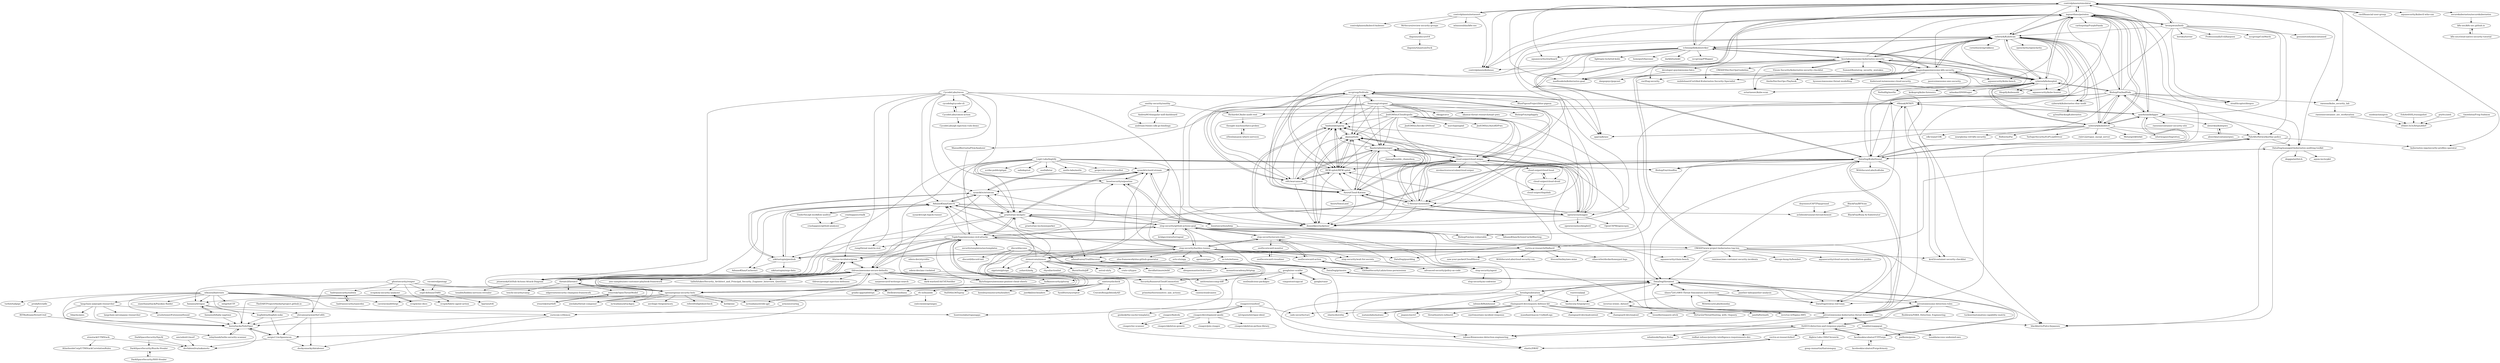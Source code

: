 digraph G {
"controlplaneio/simulator" -> "controlplaneio/kubesec" ["e"=1]
"controlplaneio/simulator" -> "controlplaneio/netassert"
"controlplaneio/simulator" -> "cncf/financial-user-group"
"controlplaneio/simulator" -> "inguardians/peirates"
"controlplaneio/simulator" -> "kubernetes-sigs/security-profiles-operator" ["e"=1]
"controlplaneio/simulator" -> "raesene/kube_security_lab"
"controlplaneio/simulator" -> "madhuakula/kubernetes-goat" ["e"=1]
"controlplaneio/simulator" -> "cncf/tag-security" ["e"=1]
"controlplaneio/simulator" -> "aquasecurity/kubectl-who-can" ["e"=1]
"controlplaneio/simulator" -> "aquasecurity/starboard" ["e"=1]
"controlplaneio/simulator" -> "cyberark/KubiScan"
"controlplaneio/simulator" -> "brompwnie/botb"
"controlplaneio/simulator" -> "securekubernetes/securekubernetes"
"controlplaneio/simulator" -> "vchinnipilli/kubestriker"
"controlplaneio/simulator" -> "DataDog/managed-kubernetes-auditing-toolkit"
"ksoclabs/awesome-kubernetes-security" -> "magnologan/awesome-k8s-security"
"ksoclabs/awesome-kubernetes-security" -> "krol3/container-security-checklist" ["e"=1]
"ksoclabs/awesome-kubernetes-security" -> "OWASP/www-project-kubernetes-top-ten"
"ksoclabs/awesome-kubernetes-security" -> "cyberark/KubiScan"
"ksoclabs/awesome-kubernetes-security" -> "Vinum-Security/kubernetes-security-checklist"
"ksoclabs/awesome-kubernetes-security" -> "cyberark/kubesploit"
"ksoclabs/awesome-kubernetes-security" -> "developer-guy/awesome-falco"
"ksoclabs/awesome-kubernetes-security" -> "vchinnipilli/kubestriker"
"ksoclabs/awesome-kubernetes-security" -> "SummitRoute/csp_security_mistakes" ["e"=1]
"ksoclabs/awesome-kubernetes-security" -> "walidshaari/Certified-Kubernetes-Security-Specialist" ["e"=1]
"ksoclabs/awesome-kubernetes-security" -> "madhuakula/kubernetes-goat" ["e"=1]
"ksoclabs/awesome-kubernetes-security" -> "controlplaneio/kubesec" ["e"=1]
"ksoclabs/awesome-kubernetes-security" -> "inguardians/peirates"
"ksoclabs/awesome-kubernetes-security" -> "octarinesec/kube-scan" ["e"=1]
"ksoclabs/awesome-kubernetes-security" -> "OWASP/DevSecOpsGuideline" ["e"=1]
"cyberark/KubiScan" -> "cyberark/kubesploit"
"cyberark/KubiScan" -> "inguardians/peirates"
"cyberark/KubiScan" -> "appvia/krane" ["e"=1]
"cyberark/KubiScan" -> "Shopify/kubeaudit" ["e"=1]
"cyberark/KubiScan" -> "cyberark/kubernetes-rbac-audit"
"cyberark/KubiScan" -> "cyberark/kubeletctl"
"cyberark/KubiScan" -> "controlplaneio/kubesec" ["e"=1]
"cyberark/KubiScan" -> "aquasecurity/kube-hunter" ["e"=1]
"cyberark/KubiScan" -> "octarinesec/kube-scan" ["e"=1]
"cyberark/KubiScan" -> "openclarity/openclarity" ["e"=1]
"cyberark/KubiScan" -> "vchinnipilli/kubestriker"
"cyberark/KubiScan" -> "magnologan/awesome-k8s-security"
"cyberark/KubiScan" -> "ksoclabs/awesome-kubernetes-security"
"cyberark/KubiScan" -> "aquasecurity/kube-bench" ["e"=1]
"cyberark/KubiScan" -> "corneliusweig/rakkess" ["e"=1]
"inguardians/peirates" -> "quarkslab/kdigger"
"inguardians/peirates" -> "cyberark/KubiScan"
"inguardians/peirates" -> "cyberark/kubesploit"
"inguardians/peirates" -> "brompwnie/botb"
"inguardians/peirates" -> "DataDog/KubeHound"
"inguardians/peirates" -> "DataDog/stratus-red-team" ["e"=1]
"inguardians/peirates" -> "BishopFox/badPods"
"inguardians/peirates" -> "aquasecurity/kube-hunter" ["e"=1]
"inguardians/peirates" -> "stealthcopter/deepce" ["e"=1]
"inguardians/peirates" -> "cyberark/kubeletctl"
"inguardians/peirates" -> "controlplaneio/simulator"
"inguardians/peirates" -> "madhuakula/kubernetes-goat" ["e"=1]
"inguardians/peirates" -> "controlplaneio/kubesec" ["e"=1]
"inguardians/peirates" -> "appvia/krane" ["e"=1]
"inguardians/peirates" -> "carlospolop/PurplePanda" ["e"=1]
"brompwnie/botb" -> "inguardians/peirates"
"brompwnie/botb" -> "genuinetools/amicontained" ["e"=1]
"brompwnie/botb" -> "heroku/terrier"
"brompwnie/botb" -> "ProfessionallyEvil/harpoon"
"brompwnie/botb" -> "nccgroup/ConMachi"
"brompwnie/botb" -> "stealthcopter/deepce" ["e"=1]
"brompwnie/botb" -> "PaloAltoNetworks/rbac-police"
"brompwnie/botb" -> "quarkslab/kdigger"
"brompwnie/botb" -> "cyberark/KubiScan"
"brompwnie/botb" -> "DataDog/KubeHound"
"brompwnie/botb" -> "controlplaneio/simulator"
"cisagov/development-guide" -> "cisagov/skeleton-python-library"
"cisagov/development-guide" -> "cisagov/skeleton-generic"
"cisagov/development-guide" -> "cisagov/join-cisagov"
"cisagov/development-guide" -> "cisagov/crossfeed"
"cisagov/development-guide" -> "cisagov/ioc-scanner"
"controlplaneio/netassert" -> "controlplaneio/kubesec" ["e"=1]
"controlplaneio/netassert" -> "controlplaneio/simulator"
"controlplaneio/netassert" -> "controlplaneio/kubectl-kubesec" ["e"=1]
"controlplaneio/netassert" -> "MrSecure/review-security-groups"
"controlplaneio/netassert" -> "mhausenblas/k8s-sec"
"dagonis/obscureV4" -> "dagonis/QuantumDuck"
"cncf/financial-user-group" -> "controlplaneio/simulator"
"k8s-sec/k8s-sec.github.io" -> "k8s-sec/cloud-native-security-tutorial"
"Samsung/cotopaxi" -> "baiduxlab/sgxray"
"Samsung/cotopaxi" -> "akamai/luda"
"Samsung/cotopaxi" -> "REW-sploit/REW-sploit"
"Samsung/cotopaxi" -> "dsnezhkov/racketeer"
"Samsung/cotopaxi" -> "fkasler/phishmonger"
"Samsung/cotopaxi" -> "openraven/magpie"
"Samsung/cotopaxi" -> "nccgroup/Solitude"
"Samsung/cotopaxi" -> "c6fc/warcannon"
"Samsung/cotopaxi" -> "Azure/Cloud-Katana"
"Samsung/cotopaxi" -> "G-Research/siembol"
"Samsung/cotopaxi" -> "cloud-sniper/cloud-sniper"
"Samsung/cotopaxi" -> "ekiojp/circo"
"Samsung/cotopaxi" -> "akamai-threat-research/mqtt-pwn" ["e"=1]
"Samsung/cotopaxi" -> "JoelGMSec/Cloudtopolis"
"Samsung/cotopaxi" -> "BishopFox/zigdiggity" ["e"=1]
"AndreaM16/angular-mdl-dashboard" -> "andream16/aws-sdk-go-bindings"
"raesene/kube_security_lab" -> "raesene/container_sec_workstation"
"magnologan/awesome-k8s-security" -> "ksoclabs/awesome-kubernetes-security"
"magnologan/awesome-k8s-security" -> "madhuakula/kubernetes-goat" ["e"=1]
"magnologan/awesome-k8s-security" -> "walidshaari/Certified-Kubernetes-Security-Specialist" ["e"=1]
"magnologan/awesome-k8s-security" -> "cyberark/KubiScan"
"magnologan/awesome-k8s-security" -> "inguardians/peirates"
"magnologan/awesome-k8s-security" -> "krol3/container-security-checklist" ["e"=1]
"magnologan/awesome-k8s-security" -> "aquasecurity/kube-hunter" ["e"=1]
"magnologan/awesome-k8s-security" -> "hysnsec/awesome-threat-modelling" ["e"=1]
"magnologan/awesome-k8s-security" -> "vchinnipilli/kubestriker"
"magnologan/awesome-k8s-security" -> "cyberark/kubesploit"
"magnologan/awesome-k8s-security" -> "cncf/tag-security" ["e"=1]
"magnologan/awesome-k8s-security" -> "4ndersonLin/awesome-cloud-security" ["e"=1]
"magnologan/awesome-k8s-security" -> "jassics/awesome-aws-security" ["e"=1]
"magnologan/awesome-k8s-security" -> "aquasecurity/kube-bench" ["e"=1]
"magnologan/awesome-k8s-security" -> "6mile/DevSecOps-Playbook" ["e"=1]
"rfc-st/humble" -> "caverav/auditforge"
"rfc-st/humble" -> "cmlccie/awsipranges"
"rfc-st/humble" -> "koreyhacks/VulnViper"
"cloud-sniper/cloud-sniper" -> "REW-sploit/REW-sploit"
"cloud-sniper/cloud-sniper" -> "baiduxlab/sgxray"
"cloud-sniper/cloud-sniper" -> "dsnezhkov/racketeer"
"cloud-sniper/cloud-sniper" -> "akamai/luda"
"cloud-sniper/cloud-sniper" -> "openraven/magpie"
"cloud-sniper/cloud-sniper" -> "fkasler/phishmonger"
"cloud-sniper/cloud-sniper" -> "G-Research/siembol"
"cloud-sniper/cloud-sniper" -> "Azure/Cloud-Katana"
"cloud-sniper/cloud-sniper" -> "cloud-sniper/cloud-droid"
"cloud-sniper/cloud-sniper" -> "nicolasriverocorvalan/cloud-sniper"
"cloud-sniper/cloud-sniper" -> "cloud-sniper/dagobah"
"cloud-sniper/cloud-sniper" -> "cloud-sniper/cloud-lusat"
"cloud-sniper/cloud-sniper" -> "nccgroup/Solitude"
"G-Research/siembol" -> "baiduxlab/sgxray"
"G-Research/siembol" -> "dsnezhkov/racketeer"
"G-Research/siembol" -> "fkasler/phishmonger"
"G-Research/siembol" -> "akamai/luda"
"G-Research/siembol" -> "cloud-sniper/cloud-sniper"
"G-Research/siembol" -> "openraven/magpie"
"G-Research/siembol" -> "REW-sploit/REW-sploit"
"G-Research/siembol" -> "Azure/Cloud-Katana"
"cyberark/kubeletctl" -> "cyberark/KubiScan"
"cyberark/kubeletctl" -> "cyberark/kubesploit"
"cyberark/kubeletctl" -> "BishopFox/badPods"
"cyberark/kubeletctl" -> "quarkslab/kdigger"
"cyberark/kubeletctl" -> "inguardians/peirates"
"cyberark/kubeletctl" -> "Metarget/k0otkit" ["e"=1]
"cyberark/kubeletctl" -> "whotwagner/logrotten" ["e"=1]
"cyberark/kubeletctl" -> "cdk-team/CDK" ["e"=1]
"cyberark/kubeletctl" -> "appvia/krane" ["e"=1]
"cyberark/kubeletctl" -> "neargle/my-re0-k8s-security" ["e"=1]
"cyberark/kubeletctl" -> "Ridter/noPac" ["e"=1]
"cyberark/kubeletctl" -> "TarlogicSecurity/EoPLoadDriver" ["e"=1]
"cyberark/kubeletctl" -> "PaloAltoNetworks/rbac-police"
"cyberark/kubeletctl" -> "rmb122/rogue_mysql_server" ["e"=1]
"cisagov/crossfeed" -> "cisagov/development-guide"
"cisagov/crossfeed" -> "intrigueio/intrigue-ident"
"cisagov/crossfeed" -> "geeknik/the-nuclei-templates" ["e"=1]
"cisagov/crossfeed" -> "cado-security/varc"
"cisagov/findcdn" -> "cisagov/ioc-scanner"
"c6fc/warcannon" -> "REW-sploit/REW-sploit"
"c6fc/warcannon" -> "akamai/luda"
"c6fc/warcannon" -> "baiduxlab/sgxray"
"c6fc/warcannon" -> "dsnezhkov/racketeer"
"c6fc/warcannon" -> "fkasler/phishmonger"
"c6fc/warcannon" -> "nccgroup/Solitude"
"c6fc/warcannon" -> "Azure/Cloud-Katana"
"cloud-sniper/cloud-droid" -> "cloud-sniper/cloud-lusat"
"cloud-sniper/cloud-droid" -> "cloud-sniper/dagobah"
"JoelGMSec/Cloudtopolis" -> "baiduxlab/sgxray"
"JoelGMSec/Cloudtopolis" -> "REW-sploit/REW-sploit"
"JoelGMSec/Cloudtopolis" -> "akamai/luda"
"JoelGMSec/Cloudtopolis" -> "fkasler/phishmonger"
"JoelGMSec/Cloudtopolis" -> "dsnezhkov/racketeer"
"JoelGMSec/Cloudtopolis" -> "Azure/Cloud-Katana"
"JoelGMSec/Cloudtopolis" -> "JoelGMSec/Invoke-DNSteal"
"JoelGMSec/Cloudtopolis" -> "mxrch/penglab" ["e"=1]
"JoelGMSec/Cloudtopolis" -> "JoelGMSec/AutoRDPwn" ["e"=1]
"JoelGMSec/Cloudtopolis" -> "G-Research/siembol"
"JoelGMSec/Cloudtopolis" -> "c6fc/warcannon"
"JoelGMSec/Cloudtopolis" -> "cloud-sniper/cloud-sniper"
"cyberark/kubernetes-rbac-audit" -> "cyberark/KubiScan"
"cyberark/kubernetes-rbac-audit" -> "g3rzi/HackingKubernetes"
"securekubernetes/securekubernetes" -> "k8s-sec/k8s-sec.github.io"
"k8s-sec/cloud-native-security-tutorial" -> "k8s-sec/k8s-sec.github.io"
"alexivkin/kubepwn" -> "alexivkin/containerpwn"
"raesene/container_sec_workstation" -> "z0mb13s3c/httpx2bbrf"
"cloud-sniper/cloud-lusat" -> "cloud-sniper/cloud-droid"
"cloud-sniper/cloud-lusat" -> "cloud-sniper/dagobah"
"timwhitez/Frog-Submon" -> "z0mb13s3c/httpx2bbrf"
"alexivkin/containerpwn" -> "alexivkin/kubepwn"
"snobear/nmapvis" -> "z0mb13s3c/httpx2bbrf"
"nccgroup/Solitude" -> "baiduxlab/sgxray"
"nccgroup/Solitude" -> "dsnezhkov/racketeer"
"nccgroup/Solitude" -> "Azure/Cloud-Katana"
"nccgroup/Solitude" -> "akamai/luda"
"nccgroup/Solitude" -> "REW-sploit/REW-sploit"
"nccgroup/Solitude" -> "cloud-sniper/cloud-sniper"
"nccgroup/Solitude" -> "fkasler/phishmonger"
"nccgroup/Solitude" -> "G-Research/siembol"
"nccgroup/Solitude" -> "c6fc/warcannon"
"nccgroup/Solitude" -> "openraven/magpie"
"nccgroup/Solitude" -> "BluePigeonProject/blue-pigeon"
"nccgroup/Solitude" -> "Samsung/cotopaxi"
"fkasler/phishmonger" -> "baiduxlab/sgxray"
"fkasler/phishmonger" -> "akamai/luda"
"fkasler/phishmonger" -> "dsnezhkov/racketeer"
"fkasler/phishmonger" -> "G-Research/siembol"
"fkasler/phishmonger" -> "cloud-sniper/cloud-sniper"
"fkasler/phishmonger" -> "openraven/magpie"
"fkasler/phishmonger" -> "REW-sploit/REW-sploit"
"fkasler/phishmonger" -> "claissg/humble_chameleon"
"fkasler/phishmonger" -> "Azure/Cloud-Katana"
"fkasler/phishmonger" -> "c6fc/warcannon"
"cyberark/kubesploit" -> "cyberark/KubiScan"
"cyberark/kubesploit" -> "inguardians/peirates"
"cyberark/kubesploit" -> "vchinnipilli/kubestriker"
"cyberark/kubesploit" -> "cyberark/kubeletctl"
"cyberark/kubesploit" -> "aquasecurity/kube-hunter" ["e"=1]
"cyberark/kubesploit" -> "quarkslab/kdigger"
"cyberark/kubesploit" -> "ksoclabs/awesome-kubernetes-security"
"cyberark/kubesploit" -> "BishopFox/badPods"
"cyberark/kubesploit" -> "magnologan/awesome-k8s-security"
"cyberark/kubesploit" -> "Ne0nd0g/merlin" ["e"=1]
"cyberark/kubesploit" -> "Shopify/kubeaudit" ["e"=1]
"cyberark/kubesploit" -> "nccgroup/Solitude"
"cyberark/kubesploit" -> "keikoproj/kube-forensics" ["e"=1]
"cyberark/kubesploit" -> "mhaskar/DNSStager" ["e"=1]
"cyberark/kubesploit" -> "octarinesec/kube-scan" ["e"=1]
"BishopFox/badPods" -> "cyberark/kubeletctl"
"BishopFox/badPods" -> "inguardians/peirates"
"BishopFox/badPods" -> "quarkslab/kdigger"
"BishopFox/badPods" -> "BishopFox/iam-vulnerable" ["e"=1]
"BishopFox/badPods" -> "stealthcopter/deepce" ["e"=1]
"BishopFox/badPods" -> "BishopFox/cloudfox" ["e"=1]
"BishopFox/badPods" -> "cyberark/kubesploit"
"BishopFox/badPods" -> "cyberark/kubernetes-rbac-audit"
"BishopFox/badPods" -> "DataDog/KubeHound"
"BishopFox/badPods" -> "raesene/kube_security_lab"
"BishopFox/badPods" -> "cyberark/KubiScan"
"BishopFox/badPods" -> "PaloAltoNetworks/rbac-police"
"BishopFox/badPods" -> "controlplaneio/simulator"
"BishopFox/badPods" -> "r0binak/MTKPI"
"BishopFox/badPods" -> "DataDog/managed-kubernetes-auditing-toolkit"
"vchinnipilli/kubestriker" -> "cyberark/kubesploit"
"vchinnipilli/kubestriker" -> "appvia/krane" ["e"=1]
"vchinnipilli/kubestriker" -> "cyberark/KubiScan"
"vchinnipilli/kubestriker" -> "homeport/havener" ["e"=1]
"vchinnipilli/kubestriker" -> "inguardians/peirates"
"vchinnipilli/kubestriker" -> "darkbitio/mkit" ["e"=1]
"vchinnipilli/kubestriker" -> "aquasecurity/starboard" ["e"=1]
"vchinnipilli/kubestriker" -> "ksoclabs/awesome-kubernetes-security"
"vchinnipilli/kubestriker" -> "nccgroup/PMapper" ["e"=1]
"vchinnipilli/kubestriker" -> "magnologan/awesome-k8s-security"
"vchinnipilli/kubestriker" -> "lightspin-tech/red-kube" ["e"=1]
"vchinnipilli/kubestriker" -> "REW-sploit/REW-sploit"
"vchinnipilli/kubestriker" -> "cloud-sniper/cloud-sniper"
"vchinnipilli/kubestriker" -> "controlplaneio/simulator"
"vchinnipilli/kubestriker" -> "Azure/Cloud-Katana"
"iriusrisk/startleft" -> "iriusrisk/OpenThreatModel"
"developer-guy/awesome-falco" -> "danpopnyc/popcast"
"dsnezhkov/racketeer" -> "baiduxlab/sgxray"
"dsnezhkov/racketeer" -> "akamai/luda"
"openraven/magpie" -> "akamai/luda"
"openraven/magpie" -> "OpenCSPM/opencspm" ["e"=1]
"openraven/magpie" -> "baiduxlab/sgxray"
"openraven/magpie" -> "dsnezhkov/racketeer"
"openraven/magpie" -> "cloud-sniper/cloud-sniper"
"openraven/magpie" -> "openraven/mockingbird"
"openraven/magpie" -> "fkasler/phishmonger"
"openraven/magpie" -> "G-Research/siembol"
"openraven/magpie" -> "REW-sploit/REW-sploit"
"openraven/magpie" -> "Azure/Cloud-Katana"
"Azure/Cloud-Katana" -> "dsnezhkov/racketeer"
"Azure/Cloud-Katana" -> "baiduxlab/sgxray"
"Azure/Cloud-Katana" -> "akamai/luda"
"Azure/Cloud-Katana" -> "REW-sploit/REW-sploit"
"Azure/Cloud-Katana" -> "cloud-sniper/cloud-sniper"
"Azure/Cloud-Katana" -> "nccgroup/Solitude"
"Azure/Cloud-Katana" -> "fkasler/phishmonger"
"Azure/Cloud-Katana" -> "openraven/magpie"
"Azure/Cloud-Katana" -> "G-Research/siembol"
"Azure/Cloud-Katana" -> "Azure/SimuLand" ["e"=1]
"Edu4rdSHL/rusnapshot" -> "z0mb13s3c/httpx2bbrf"
"akamai/luda" -> "baiduxlab/sgxray"
"akamai/luda" -> "dsnezhkov/racketeer"
"akamai/luda" -> "REW-sploit/REW-sploit"
"akamai/luda" -> "fkasler/phishmonger"
"REW-sploit/REW-sploit" -> "baiduxlab/sgxray"
"REW-sploit/REW-sploit" -> "akamai/luda"
"REW-sploit/REW-sploit" -> "dsnezhkov/racketeer"
"REW-sploit/REW-sploit" -> "cloud-sniper/cloud-sniper"
"REW-sploit/REW-sploit" -> "c6fc/warcannon"
"baiduxlab/sgxray" -> "akamai/luda"
"baiduxlab/sgxray" -> "dsnezhkov/racketeer"
"baiduxlab/sgxray" -> "REW-sploit/REW-sploit"
"thought-machine/falco-probes" -> "sHesl/amazon-where-services"
"pry0cc/awh" -> "z0mb13s3c/httpx2bbrf"
"ossf/scorecard-action" -> "step-security/secure-repo"
"ossf/scorecard-action" -> "GitHubSecurityLab/actions-permissions"
"ossf/scorecard-action" -> "advanced-security/policy-as-code" ["e"=1]
"step-security/secure-repo" -> "step-security/harden-runner"
"step-security/secure-repo" -> "step-security/agent"
"step-security/secure-repo" -> "step-security/github-actions-goat"
"step-security/secure-repo" -> "ossf/scorecard-action"
"step-security/secure-repo" -> "ossf/scorecard-monitor"
"step-security/secure-repo" -> "step-security/wait-for-secrets"
"step-security/harden-runner" -> "step-security/secure-repo"
"step-security/harden-runner" -> "step-security/github-actions-goat"
"step-security/harden-runner" -> "step-security/agent"
"step-security/harden-runner" -> "sigstore/gitsign" ["e"=1]
"step-security/harden-runner" -> "slsa-framework/slsa-github-generator" ["e"=1]
"step-security/harden-runner" -> "ossf/scorecard-action"
"step-security/harden-runner" -> "octo-sts/app" ["e"=1]
"step-security/harden-runner" -> "AdnaneKhan/Gato-X"
"step-security/harden-runner" -> "openvex/spec" ["e"=1]
"step-security/harden-runner" -> "boostsecurityio/poutine"
"step-security/harden-runner" -> "zizmorcore/zizmor"
"step-security/harden-runner" -> "step-security/wait-for-secrets"
"step-security/harden-runner" -> "DataDog/guarddog" ["e"=1]
"step-security/harden-runner" -> "nikitastupin/pwnhub"
"step-security/harden-runner" -> "in-toto/witness" ["e"=1]
"OWASP/www-project-kubernetes-top-ten" -> "ksoclabs/awesome-kubernetes-security"
"OWASP/www-project-kubernetes-top-ten" -> "TupleType/awesome-cicd-attacks"
"OWASP/www-project-kubernetes-top-ten" -> "aquasecurity/chain-bench" ["e"=1]
"OWASP/www-project-kubernetes-top-ten" -> "krol3/container-security-checklist" ["e"=1]
"OWASP/www-project-kubernetes-top-ten" -> "ramimac/aws-customer-security-incidents" ["e"=1]
"OWASP/www-project-kubernetes-top-ten" -> "jatrost/awesome-kubernetes-threat-detection"
"OWASP/www-project-kubernetes-top-ten" -> "devops-kung-fu/bomber" ["e"=1]
"OWASP/www-project-kubernetes-top-ten" -> "inguardians/peirates"
"OWASP/www-project-kubernetes-top-ten" -> "DataDog/stratus-red-team" ["e"=1]
"OWASP/www-project-kubernetes-top-ten" -> "DataDog/threatest"
"OWASP/www-project-kubernetes-top-ten" -> "tldrsec/awesome-secure-defaults"
"OWASP/www-project-kubernetes-top-ten" -> "klarna-incubator/gram"
"OWASP/www-project-kubernetes-top-ten" -> "aquasecurity/cloud-security-remediation-guides" ["e"=1]
"OWASP/www-project-kubernetes-top-ten" -> "PaloAltoNetworks/rbac-police"
"step-security/github-actions-goat" -> "step-security/harden-runner"
"step-security/github-actions-goat" -> "step-security/secure-repo"
"step-security/github-actions-goat" -> "TupleType/awesome-cicd-attacks"
"step-security/github-actions-goat" -> "step-security/agent"
"step-security/github-actions-goat" -> "DataDog/threatest"
"step-security/github-actions-goat" -> "praetorian-inc/gato"
"step-security/github-actions-goat" -> "blackberry/Falco-bypasses"
"step-security/github-actions-goat" -> "GitHubSecurityLab/actions-permissions"
"step-security/github-actions-goat" -> "BishopFox/iam-vulnerable" ["e"=1]
"step-security/github-actions-goat" -> "nikitastupin/pwnhub"
"step-security/github-actions-goat" -> "bridgecrewio/terragoat" ["e"=1]
"step-security/github-actions-goat" -> "jatrost/awesome-kubernetes-threat-detection"
"step-security/github-actions-goat" -> "0x4D31/detection-and-response-pipeline"
"step-security/github-actions-goat" -> "synacktiv/octoscan"
"sbasu7241/AWS-Threat-Simulation-and-Detection" -> "invictus-ir/aws_dataset"
"sbasu7241/AWS-Threat-Simulation-and-Detection" -> "DataDog/stratus-red-team" ["e"=1]
"sbasu7241/AWS-Threat-Simulation-and-Detection" -> "DataDog/threatest"
"sbasu7241/AWS-Threat-Simulation-and-Detection" -> "WithSecureLabs/leonidas" ["e"=1]
"sbasu7241/AWS-Threat-Simulation-and-Detection" -> "jatrost/awesome-detection-rules"
"step-security/agent" -> "step-security/ai-codewise"
"step-security/wait-for-secrets" -> "step-security/agent"
"brexhq/substation" -> "DataDog/threatest"
"brexhq/substation" -> "hashicorp-forge/grove"
"brexhq/substation" -> "0x4D31/detection-and-response-pipeline"
"brexhq/substation" -> "chainguard-dev/osquery-defense-kit"
"brexhq/substation" -> "infosecB/Rulehound"
"brexhq/substation" -> "matanolabs/matano" ["e"=1]
"quarkslab/kdigger" -> "inguardians/peirates"
"quarkslab/kdigger" -> "DataDog/KubeHound"
"quarkslab/kdigger" -> "r0binak/MTKPI"
"quarkslab/kdigger" -> "cyberark/kubeletctl"
"quarkslab/kdigger" -> "BishopFox/badPods"
"quarkslab/kdigger" -> "blackberry/Falco-bypasses"
"quarkslab/kdigger" -> "raesene/container-security-site"
"quarkslab/kdigger" -> "alexivkin/kubepwn"
"PaloAltoNetworks/rbac-police" -> "DataDog/KubeHound"
"PaloAltoNetworks/rbac-police" -> "DataDog/managed-kubernetes-auditing-toolkit"
"PaloAltoNetworks/rbac-police" -> "kubernetes-sigs/security-profiles-operator" ["e"=1]
"threatcl/threatcl" -> "klarna-incubator/gram"
"threatcl/threatcl" -> "openai/openai-security-bots"
"threatcl/threatcl" -> "edgeroute/security-champion-framework" ["e"=1]
"threatcl/threatcl" -> "tenchi-security/camp"
"threatcl/threatcl" -> "tldrsec/awesome-secure-defaults"
"threatcl/threatcl" -> "iriusrisk/OpenThreatModel"
"iriusrisk/OpenThreatModel" -> "iriusrisk/startleft"
"nikitastupin/pwnhub" -> "nikitastupin/orgs-data"
"nikitastupin/pwnhub" -> "AdnaneKhan/Cacheract"
"nikitastupin/pwnhub" -> "AdnaneKhan/Gato-X"
"nikitastupin/pwnhub" -> "synacktiv/octoscan"
"Vinum-Security/kubernetes-security-checklist" -> "ksoclabs/awesome-kubernetes-security"
"RITRedteam/StreetCred" -> "koreyhacks/VulnViper"
"sHesl/amazon-where-services" -> "thought-machine/falco-probes"
"klarna-incubator/gram" -> "threatcl/threatcl"
"klarna-incubator/gram" -> "tldrsec/awesome-secure-defaults"
"klarna-incubator/gram" -> "openai/openai-security-bots"
"Legit-Labs/legitify" -> "aquasecurity/chain-bench" ["e"=1]
"Legit-Labs/legitify" -> "scribe-public/gitgat" ["e"=1]
"Legit-Labs/legitify" -> "tldrsec/awesome-secure-defaults"
"Legit-Labs/legitify" -> "safedep/vet" ["e"=1]
"Legit-Labs/legitify" -> "boostsecurityio/poutine"
"Legit-Labs/legitify" -> "praetorian-inc/gato"
"Legit-Labs/legitify" -> "ossf/allstar" ["e"=1]
"Legit-Labs/legitify" -> "metlo-labs/metlo" ["e"=1]
"Legit-Labs/legitify" -> "synacktiv/nord-stream"
"Legit-Labs/legitify" -> "TupleType/awesome-cicd-attacks"
"Legit-Labs/legitify" -> "step-security/harden-runner"
"Legit-Labs/legitify" -> "BishopFox/cloudfox" ["e"=1]
"Legit-Labs/legitify" -> "jatrost/awesome-kubernetes-threat-detection"
"Legit-Labs/legitify" -> "awslabs/threat-composer" ["e"=1]
"Legit-Labs/legitify" -> "projectdiscovery/cloudlist" ["e"=1]
"ghostsecurity/reaper" -> "hadriansecurity/subwiz"
"ghostsecurity/reaper" -> "xvnpw/fabric-agent-action"
"ghostsecurity/reaper" -> "faizann24/rogue"
"ghostsecurity/reaper" -> "openai/openai-security-bots"
"ghostsecurity/reaper" -> "osgil-defense/TARS"
"ghostsecurity/reaper" -> "xvnpw/ai-security-analyzer"
"ghostsecurity/reaper" -> "dwillowtree/diana"
"chainguard-dev/osquery-defense-kit" -> "chainguard-dev/osqtool"
"chainguard-dev/osquery-defense-kit" -> "teoseller/osquery-attck" ["e"=1]
"chainguard-dev/osquery-defense-kit" -> "Kirtar22/ThreatHunting_with_Osquery" ["e"=1]
"chainguard-dev/osquery-defense-kit" -> "jamf/aftermath" ["e"=1]
"chainguard-dev/osquery-defense-kit" -> "jmpsec/osctrl" ["e"=1]
"chainguard-dev/osquery-defense-kit" -> "brexhq/substation"
"chainguard-dev/osquery-defense-kit" -> "DataDog/threatest"
"chainguard-dev/osquery-defense-kit" -> "threathunters-io/laurel" ["e"=1]
"chainguard-dev/osquery-defense-kit" -> "infosecB/awesome-detection-engineering" ["e"=1]
"chainguard-dev/osquery-defense-kit" -> "elastic/dorothy"
"chainguard-dev/osquery-defense-kit" -> "matanolabs/matano" ["e"=1]
"chainguard-dev/osquery-defense-kit" -> "easttimor/aws-incident-response" ["e"=1]
"chainguard-dev/osquery-defense-kit" -> "mandiant/macos-UnifiedLogs" ["e"=1]
"chainguard-dev/osquery-defense-kit" -> "cado-security/varc"
"chainguard-dev/osquery-defense-kit" -> "chainguard-dev/malcontent" ["e"=1]
"DataDog/threatest" -> "DataDog/grimoire"
"DataDog/threatest" -> "DataDog/stratus-red-team" ["e"=1]
"DataDog/threatest" -> "brexhq/substation"
"DataDog/threatest" -> "hashicorp-forge/grove"
"DataDog/threatest" -> "elastic/SWAT"
"DataDog/threatest" -> "jatrost/awesome-detection-rules"
"DataDog/threatest" -> "sbasu7241/AWS-Threat-Simulation-and-Detection"
"DataDog/threatest" -> "facebookincubator/TTPForge"
"DataDog/threatest" -> "panther-labs/panther-analysis" ["e"=1]
"DataDog/grimoire" -> "adanalvarez/TrailDiscover"
"DataDog/grimoire" -> "DataDog/threatest"
"cycodehq/cycode-cli" -> "CycodeLabs/cimon-action"
"TinderSec/gh-workflow-auditor" -> "AdnaneKhan/Gato-X"
"TinderSec/gh-workflow-auditor" -> "crashappsec/github-analyzer"
"Algbra-Labs-OSS/Chronicle" -> "goog-cmmartin/thatsiemguy"
"facebookincubator/TTPForge" -> "facebookincubator/ForgeArmory"
"facebookincubator/TTPForge" -> "0x4D31/detection-and-response-pipeline"
"facebookincubator/TTPForge" -> "DataDog/threatest"
"facebookincubator/ForgeArmory" -> "facebookincubator/TTPForge"
"praetorian-inc/gato" -> "AdnaneKhan/Gato-X"
"praetorian-inc/gato" -> "synacktiv/octoscan"
"praetorian-inc/gato" -> "synacktiv/nord-stream"
"praetorian-inc/gato" -> "jstawinski/GitHub-Actions-Attack-Diagram"
"praetorian-inc/gato" -> "TupleType/awesome-cicd-attacks"
"praetorian-inc/gato" -> "DataDog/KubeHound"
"praetorian-inc/gato" -> "praetorian-inc/noseyparker" ["e"=1]
"praetorian-inc/gato" -> "nikitastupin/pwnhub"
"praetorian-inc/gato" -> "boostsecurityio/lotp"
"praetorian-inc/gato" -> "step-security/github-actions-goat"
"praetorian-inc/gato" -> "adanalvarez/TrailDiscover"
"vectra-ai-research/derf" -> "elastic/SWAT"
"RichardoC/kube-audit-rest" -> "thought-machine/falco-probes"
"sergio11/eclipserecon" -> "koreyhacks/VulnViper"
"sergio11/eclipserecon" -> "devfabiosilva/nakamoto"
"sergio11/eclipserecon" -> "duckysmacky/databoxer"
"SecurityRunners/CloudCommotion" -> "adanalvarez/TrailDiscover"
"SecurityRunners/CloudCommotion" -> "primeharbor/sensitive_iam_actions" ["e"=1]
"SecurityRunners/CloudCommotion" -> "caizencloud/caizen"
"jatrost/awesome-kubernetes-threat-detection" -> "jatrost/awesome-detection-rules"
"jatrost/awesome-kubernetes-threat-detection" -> "blackberry/Falco-bypasses"
"jatrost/awesome-kubernetes-threat-detection" -> "0x4D31/detection-and-response-pipeline"
"jatrost/awesome-kubernetes-threat-detection" -> "infosecB/awesome-detection-engineering" ["e"=1]
"jatrost/awesome-kubernetes-threat-detection" -> "DataDog/KubeHound"
"jatrost/awesome-kubernetes-threat-detection" -> "tenable/cnappgoat"
"jatrost/awesome-kubernetes-threat-detection" -> "mbabinski/Sigma-Rules" ["e"=1]
"jatrost/awesome-kubernetes-threat-detection" -> "DataDog/threatest"
"jatrost/awesome-kubernetes-threat-detection" -> "r0binak/MTKPI"
"jatrost/awesome-kubernetes-threat-detection" -> "sbasu7241/AWS-Threat-Simulation-and-Detection"
"synacktiv/nord-stream" -> "boostsecurityio/lotp"
"synacktiv/nord-stream" -> "synacktiv/octoscan"
"synacktiv/nord-stream" -> "praetorian-inc/gato"
"synacktiv/nord-stream" -> "boostsecurityio/poutine"
"DataDog/managed-kubernetes-auditing-toolkit" -> "deggja/netfetch" ["e"=1]
"DataDog/managed-kubernetes-auditing-toolkit" -> "blackberry/Falco-bypasses"
"DataDog/managed-kubernetes-auditing-toolkit" -> "DataDog/KubeHound"
"DataDog/managed-kubernetes-auditing-toolkit" -> "aquia-inc/scpkit" ["e"=1]
"tenable/cnappgoat" -> "joelboim/gnum"
"tenable/cnappgoat" -> "tenable/access-undenied-aws" ["e"=1]
"tenable/cnappgoat" -> "vectra-ai-research/derf"
"tenable/cnappgoat" -> "jatrost/awesome-kubernetes-threat-detection"
"0x4D31/detection-and-response-pipeline" -> "infosecB/awesome-detection-engineering" ["e"=1]
"0x4D31/detection-and-response-pipeline" -> "jatrost/awesome-detection-rules"
"0x4D31/detection-and-response-pipeline" -> "facebookincubator/TTPForge"
"0x4D31/detection-and-response-pipeline" -> "redhat-infosec/priority-intelligence-requirements-dev" ["e"=1]
"0x4D31/detection-and-response-pipeline" -> "mbabinski/Sigma-Rules" ["e"=1]
"0x4D31/detection-and-response-pipeline" -> "jatrost/awesome-kubernetes-threat-detection"
"0x4D31/detection-and-response-pipeline" -> "Algbra-Labs-OSS/Chronicle"
"DataDog/KubeHound" -> "inguardians/peirates"
"DataDog/KubeHound" -> "WithSecureLabs/IceKube"
"DataDog/KubeHound" -> "DataDog/stratus-red-team" ["e"=1]
"DataDog/KubeHound" -> "quarkslab/kdigger"
"DataDog/KubeHound" -> "PaloAltoNetworks/rbac-police"
"DataDog/KubeHound" -> "synacktiv/nord-stream"
"DataDog/KubeHound" -> "DataDog/managed-kubernetes-auditing-toolkit"
"DataDog/KubeHound" -> "praetorian-inc/gato"
"DataDog/KubeHound" -> "jatrost/awesome-kubernetes-threat-detection"
"DataDog/KubeHound" -> "DataDog/guarddog" ["e"=1]
"DataDog/KubeHound" -> "vectra-ai-research/Halberd"
"DataDog/KubeHound" -> "BishopFox/cloudfox" ["e"=1]
"DataDog/KubeHound" -> "r0binak/MTKPI"
"DataDog/KubeHound" -> "cyberark/KubiScan"
"DataDog/KubeHound" -> "DataDog/threatest"
"ossf/scorecard-monitor" -> "ossf/scorecard-visualizer"
"elastic/SWAT" -> "vectra-ai-research/derf"
"GitHubSecurityLab/actions-permissions" -> "ossf/scorecard-action"
"CycodeLabs/cimon-action" -> "cycodehq/cycode-cli"
"CycodeLabs/cimon-action" -> "CycodeLabs/gh-injection-vuln-demo"
"r0binak/MTKPI" -> "blackberry/Falco-bypasses"
"r0binak/MTKPI" -> "ManuelBerrueta/FlowAnalyzer"
"r0binak/MTKPI" -> "RichardoC/kube-audit-rest"
"r0binak/MTKPI" -> "quarkslab/kdigger"
"smithy-security/smithy" -> "RichardoC/kube-audit-rest"
"smithy-security/smithy" -> "andream16/aws-sdk-go-bindings"
"smithy-security/smithy" -> "AndreaM16/angular-mdl-dashboard"
"invictus-ir/Sigma-AWS" -> "invictus-ir/aws_dataset"
"invictus-ir/aws_dataset" -> "invictus-ir/Sigma-AWS"
"crashappsec/chalk" -> "crashappsec/github-analyzer"
"CycodeLabs/raven" -> "CycodeLabs/cimon-action"
"CycodeLabs/raven" -> "cycodehq/cycode-cli"
"CycodeLabs/raven" -> "jstawinski/GitHub-Actions-Attack-Diagram"
"CycodeLabs/raven" -> "praetorian-inc/gato"
"CycodeLabs/raven" -> "klarna-incubator/gram"
"CycodeLabs/raven" -> "boostsecurityio/poutine"
"CycodeLabs/raven" -> "step-security/github-actions-goat"
"CycodeLabs/raven" -> "AdnaneKhan/Gato-X"
"CycodeLabs/raven" -> "synacktiv/octoscan"
"CycodeLabs/raven" -> "rung/threat-matrix-cicd" ["e"=1]
"CycodeLabs/raven" -> "r0binak/MTKPI"
"utmstack/UTMStack" -> "AtlasInsideCorp/UTMStackCorrelationRules"
"utmstack/UTMStack" -> "devfabiosilva/nakamoto"
"jatrost/awesome-detection-rules" -> "0x4D31/detection-and-response-pipeline"
"jatrost/awesome-detection-rules" -> "tuckner/automation-capability-matrix"
"jatrost/awesome-detection-rules" -> "jatrost/awesome-kubernetes-threat-detection"
"jatrost/awesome-detection-rules" -> "fboldewin/YARA_Detection_Engineering"
"ossf/scorecard-visualizer" -> "ossf/scorecard-monitor"
"amrudesh1/morf" -> "devfabiosilva/nakamoto"
"runreveal/pql" -> "hashicorp-forge/grove"
"openai/openai-security-bots" -> "tldrsec/awesome-secure-defaults"
"openai/openai-security-bots" -> "threatcl/threatcl"
"openai/openai-security-bots" -> "klarna-incubator/gram"
"openai/openai-security-bots" -> "awslabs/threat-composer" ["e"=1]
"openai/openai-security-bots" -> "referefref/gitdoorcheck" ["e"=1]
"openai/openai-security-bots" -> "TupleType/awesome-cicd-attacks"
"openai/openai-security-bots" -> "mrwadams/stride-gpt" ["e"=1]
"openai/openai-security-bots" -> "ksthk/one" ["e"=1]
"openai/openai-security-bots" -> "faizann24/rogue"
"openai/openai-security-bots" -> "mrwadams/attackgen" ["e"=1]
"openai/openai-security-bots" -> "anvilogic-forge/armory"
"adanalvarez/TrailDiscover" -> "SecurityRunners/CloudCommotion"
"adanalvarez/TrailDiscover" -> "DataDog/grimoire"
"boostsecurityio/poutine" -> "boostsecurityio/lotp"
"boostsecurityio/poutine" -> "synacktiv/nord-stream"
"boostsecurityio/poutine" -> "synacktiv/octoscan"
"google/osv-scalibr" -> "google/vanir"
"google/osv-scalibr" -> "ossf/malicious-packages" ["e"=1]
"google/osv-scalibr" -> "vimpostor/copycat"
"google/osv-scalibr" -> "antitree/seccomp-diff"
"google/osv-scalibr" -> "kulkansecurity/gitxray"
"discord/access" -> "adanalvarez/TrailDiscover"
"discord/access" -> "elastic/dorothy"
"discord/access" -> "openai/openai-security-bots"
"discord/access" -> "SecurityRunners/CloudCommotion"
"discord/access" -> "discord/discord-intl"
"tldrsec/awesome-secure-defaults" -> "openai/openai-security-bots"
"tldrsec/awesome-secure-defaults" -> "TupleType/awesome-cicd-attacks"
"tldrsec/awesome-secure-defaults" -> "klarna-incubator/gram"
"tldrsec/awesome-secure-defaults" -> "ByteSnipers/awesome-pentest-cheat-sheets" ["e"=1]
"tldrsec/awesome-secure-defaults" -> "tldrsec/prompt-injection-defenses" ["e"=1]
"tldrsec/awesome-secure-defaults" -> "threatcl/threatcl"
"tldrsec/awesome-secure-defaults" -> "SecurityRunners/CloudCommotion"
"tldrsec/awesome-secure-defaults" -> "sarperavci/ctf-writeups-search" ["e"=1]
"tldrsec/awesome-secure-defaults" -> "mrwadams/stride-gpt" ["e"=1]
"tldrsec/awesome-secure-defaults" -> "awslabs/threat-composer" ["e"=1]
"tldrsec/awesome-secure-defaults" -> "dark-warlord14/CVENotifier" ["e"=1]
"tldrsec/awesome-secure-defaults" -> "infosecB/awesome-detection-engineering" ["e"=1]
"tldrsec/awesome-secure-defaults" -> "aws-samples/aws-customer-playbook-framework" ["e"=1]
"tldrsec/awesome-secure-defaults" -> "jstawinski/GitHub-Actions-Attack-Diagram"
"tldrsec/awesome-secure-defaults" -> "tadwhitaker/Security_Architect_and_Principal_Security_Engineer_Interview_Questions" ["e"=1]
"osgil-defense/TARS" -> "xvnpw/fabric-agent-action"
"osgil-defense/TARS" -> "bjarneo/tAI"
"TheDARTProject/thedartproject.github.io" -> "bugfishtm/bugfish-nuke"
"vectra-ai-research/Halberd" -> "WithSecureLabs/cloud-security-vm" ["e"=1]
"vectra-ai-research/Halberd" -> "adanalvarez/TrailDiscover"
"vectra-ai-research/Halberd" -> "jstawinski/GitHub-Actions-Attack-Diagram"
"vectra-ai-research/Halberd" -> "StevenSmiley/aws-mine"
"vectra-ai-research/Halberd" -> "silascutler/dockerhoneypot-logs"
"vectra-ai-research/Halberd" -> "dwillowtree/diana"
"vectra-ai-research/Halberd" -> "saw-your-packet/CloudShovel"
"AdnaneKhan/Gato-X" -> "praetorian-inc/gato"
"AdnaneKhan/Gato-X" -> "synacktiv/octoscan"
"AdnaneKhan/Gato-X" -> "TinderSec/gh-workflow-auditor"
"AdnaneKhan/Gato-X" -> "nikitastupin/pwnhub"
"AdnaneKhan/Gato-X" -> "AdnaneKhan/Cacheract"
"AdnaneKhan/Gato-X" -> "jstawinski/GitHub-Actions-Attack-Diagram"
"AdnaneKhan/Gato-X" -> "synacktiv/gh-hijack-runner"
"AdnaneKhan/Gato-X" -> "boostsecurityio/lotp"
"AdnaneKhan/Gato-X" -> "avlidienbrunn/archivealchemist"
"MrSecure/review-security-groups" -> "dagonis/obscureV4"
"boostsecurityio/lotp" -> "boostsecurityio/poutine"
"boostsecurityio/lotp" -> "AdnaneKhan/ActionsCacheBlasting"
"boostsecurityio/lotp" -> "synacktiv/nord-stream"
"zizmorcore/zizmor" -> "step-security/harden-runner"
"zizmorcore/zizmor" -> "AdnaneKhan/Gato-X"
"zizmorcore/zizmor" -> "rhysd/actionlint" ["e"=1]
"zizmorcore/zizmor" -> "DataDog/KubeHound"
"zizmorcore/zizmor" -> "praetorian-inc/gato"
"zizmorcore/zizmor" -> "BurntSushi/jiff" ["e"=1]
"zizmorcore/zizmor" -> "astral-sh/ty" ["e"=1]
"zizmorcore/zizmor" -> "crate-ci/typos" ["e"=1]
"zizmorcore/zizmor" -> "DataDog/stratus-red-team" ["e"=1]
"zizmorcore/zizmor" -> "sigstore/gitsign" ["e"=1]
"zizmorcore/zizmor" -> "davidlattimore/wild" ["e"=1]
"zizmorcore/zizmor" -> "alexpasmantier/television" ["e"=1]
"zizmorcore/zizmor" -> "monasticacademy/httptap" ["e"=1]
"zizmorcore/zizmor" -> "synacktiv/nord-stream"
"zizmorcore/zizmor" -> "yshavit/mdq" ["e"=1]
"TupleType/awesome-cicd-attacks" -> "step-security/github-actions-goat"
"TupleType/awesome-cicd-attacks" -> "tldrsec/awesome-secure-defaults"
"TupleType/awesome-cicd-attacks" -> "praetorian-inc/gato"
"TupleType/awesome-cicd-attacks" -> "SecurityRunners/CloudCommotion"
"TupleType/awesome-cicd-attacks" -> "jstawinski/GitHub-Actions-Attack-Diagram"
"TupleType/awesome-cicd-attacks" -> "AdnaneKhan/Gato-X"
"TupleType/awesome-cicd-attacks" -> "elastic/SWAT"
"TupleType/awesome-cicd-attacks" -> "securitytemplates/sectemplates" ["e"=1]
"TupleType/awesome-cicd-attacks" -> "ByteSnipers/awesome-pentest-cheat-sheets" ["e"=1]
"TupleType/awesome-cicd-attacks" -> "openai/openai-security-bots"
"TupleType/awesome-cicd-attacks" -> "klarna-incubator/gram"
"TupleType/awesome-cicd-attacks" -> "rung/threat-matrix-cicd" ["e"=1]
"TupleType/awesome-cicd-attacks" -> "boostsecurityio/poutine"
"TupleType/awesome-cicd-attacks" -> "vectra-ai-research/Halberd"
"TupleType/awesome-cicd-attacks" -> "OWASP/www-project-kubernetes-top-ten"
"xvnpw/ai-security-analyzer" -> "xvnpw/sec-docs"
"hadriansecurity/subwiz" -> "hadriansecurity/sanicdns"
"synacktiv/octoscan" -> "synacktiv/nord-stream"
"synacktiv/octoscan" -> "praetorian-inc/gato"
"synacktiv/octoscan" -> "AdnaneKhan/Gato-X"
"synacktiv/octoscan" -> "nikitastupin/pwnhub"
"synacktiv/octoscan" -> "kulkansecurity/gitxray"
"kulkansecurity/gitxray" -> "gradio-app/safehttpx" ["e"=1]
"kulkansecurity/gitxray" -> "shivamsaraswat/SeCoRA"
"google/vanir" -> "google/osv-scalibr"
"prodaft/cradle" -> "RITRedteam/StreetCred"
"doyensec/CSPTPlayground" -> "avlidienbrunn/archivealchemist"
"ManuelBerrueta/FlowAnalyzer" -> "huntresslabs/rogueapps"
"hadriansecurity/sanicdns" -> "hadriansecurity/subwiz"
"edera-dev/am-i-isolated" -> "antitree/seccomp-diff"
"edera-dev/am-i-isolated" -> "jstawinski/GitHub-Actions-Attack-Diagram"
"jstawinski/GitHub-Actions-Attack-Diagram" -> "tenable/hidden-services-revealer"
"shivamsaraswat/SeCoRA" -> "sergio11/eclipserecon"
"shivamsaraswat/SeCoRA" -> "koreyhacks/VulnViper"
"shivamsaraswat/SeCoRA" -> "duckysmacky/databoxer"
"santoru/shcheck" -> "koenbuyens/securityheaders"
"santoru/shcheck" -> "juerkkil/secheaders"
"santoru/shcheck" -> "rfc-st/humble"
"santoru/shcheck" -> "Syslifters/sysreptor" ["e"=1]
"santoru/shcheck" -> "CravateRouge/bloodyAD" ["e"=1]
"santoru/shcheck" -> "0xZDH/o365spray" ["e"=1]
"vxcontrol/pentagi" -> "osgil-defense/TARS"
"faizann24/rogue" -> "faizann24/baby-naptime"
"faizann24/rogue" -> "koreyhacks/VulnViper"
"faizann24/rogue" -> "huntresslabs/rogueapps"
"faizann24/baby-naptime" -> "faizann24/rogue"
"faizann24/baby-naptime" -> "koreyhacks/VulnViper"
"arsolutioner/ExtensionHound" -> "koreyhacks/VulnViper"
"BlackFan/BFScan" -> "avlidienbrunn/archivealchemist"
"BlackFan/BFScan" -> "BlackFan/Burp-Ai-Substitutor"
"langchain-ai/people-researcher" -> "koreyhacks/VulnViper"
"langchain-ai/people-researcher" -> "langchain-ai/company-researcher" ["e"=1]
"langchain-ai/people-researcher" -> "0dayInc/pwn"
"langchain-ai/people-researcher" -> "shivamsaraswat/SeCoRA"
"langchain-ai/people-researcher" -> "relayhawk/twilio-security-scanner"
"eurecom-s3/lemon" -> "koreyhacks/VulnViper"
"eurecom-s3/lemon" -> "duckysmacky/databoxer"
"armosec/curing" -> "eurecom-s3/lemon"
"utkusen/baitroute" -> "koreyhacks/VulnViper"
"utkusen/baitroute" -> "siamthanathack/Passkey-Raider" ["e"=1]
"utkusen/baitroute" -> "arsolutioner/ExtensionHound"
"utkusen/baitroute" -> "faizann24/rogue"
"utkusen/baitroute" -> "langchain-ai/people-researcher"
"utkusen/baitroute" -> "intigriti/CTF"
"utkusen/baitroute" -> "caverav/auditforge"
"utkusen/baitroute" -> "turbot/tailpipe" ["e"=1]
"utkusen/baitroute" -> "sergio11/eclipserecon"
"utkusen/baitroute" -> "bugfishtm/bugfish-nuke"
"utkusen/baitroute" -> "eurecom-s3/lemon"
"utkusen/baitroute" -> "shivamsaraswat/SeCoRA"
"xvnpw/sec-docs" -> "xvnpw/ai-security-analyzer"
"DarkSpaceSecurity/RunAs-Stealer" -> "DarkSpaceSecurity/SSH-Stealer"
"bugfishtm/bugfish-nuke" -> "koreyhacks/VulnViper"
"bugfishtm/bugfish-nuke" -> "sergio11/eclipserecon"
"DarkSpaceSecurity/SpyAI" -> "DarkSpaceSecurity/RunAs-Stealer"
"DarkSpaceSecurity/SpyAI" -> "devfabiosilva/nakamoto"
"DarkSpaceSecurity/SSH-Stealer" -> "DarkSpaceSecurity/RunAs-Stealer"
"edera-dev/styrolite" -> "edera-dev/am-i-isolated"
"relayhawk/twilio-security-scanner" -> "koreyhacks/VulnViper"
"koreyhacks/VulnViper" -> "sergio11/eclipserecon"
"koreyhacks/VulnViper" -> "devfabiosilva/nakamoto"
"koreyhacks/VulnViper" -> "relayhawk/twilio-security-scanner"
"controlplaneio/simulator" ["l"="7.072,-11.993"]
"controlplaneio/kubesec" ["l"="7.469,-8.895"]
"controlplaneio/netassert" ["l"="7.025,-11.933"]
"cncf/financial-user-group" ["l"="7.042,-11.965"]
"inguardians/peirates" ["l"="7.132,-12.033"]
"kubernetes-sigs/security-profiles-operator" ["l"="7.574,-8.981"]
"raesene/kube_security_lab" ["l"="7.014,-12.023"]
"madhuakula/kubernetes-goat" ["l"="11.431,-4.658"]
"cncf/tag-security" ["l"="7.526,-8.753"]
"aquasecurity/kubectl-who-can" ["l"="7.45,-8.978"]
"aquasecurity/starboard" ["l"="7.494,-8.929"]
"cyberark/KubiScan" ["l"="7.113,-12.002"]
"brompwnie/botb" ["l"="7.125,-12.056"]
"securekubernetes/securekubernetes" ["l"="6.986,-11.958"]
"vchinnipilli/kubestriker" ["l"="7.125,-11.944"]
"DataDog/managed-kubernetes-auditing-toolkit" ["l"="7.092,-12.097"]
"ksoclabs/awesome-kubernetes-security" ["l"="7.17,-12.004"]
"magnologan/awesome-k8s-security" ["l"="7.159,-11.962"]
"krol3/container-security-checklist" ["l"="28.334,-24.064"]
"OWASP/www-project-kubernetes-top-ten" ["l"="7.17,-12.124"]
"Vinum-Security/kubernetes-security-checklist" ["l"="7.211,-11.987"]
"cyberark/kubesploit" ["l"="7.133,-11.987"]
"developer-guy/awesome-falco" ["l"="7.235,-11.957"]
"SummitRoute/csp_security_mistakes" ["l"="11.157,-4.582"]
"walidshaari/Certified-Kubernetes-Security-Specialist" ["l"="29.127,-23.952"]
"octarinesec/kube-scan" ["l"="7.433,-8.921"]
"OWASP/DevSecOpsGuideline" ["l"="28.368,-24.027"]
"appvia/krane" ["l"="7.377,-8.978"]
"Shopify/kubeaudit" ["l"="7.519,-8.862"]
"cyberark/kubernetes-rbac-audit" ["l"="7.059,-12.016"]
"cyberark/kubeletctl" ["l"="7.102,-12.03"]
"aquasecurity/kube-hunter" ["l"="7.605,-8.761"]
"openclarity/openclarity" ["l"="7.414,-8.974"]
"aquasecurity/kube-bench" ["l"="7.701,-8.809"]
"corneliusweig/rakkess" ["l"="7.533,-8.988"]
"quarkslab/kdigger" ["l"="7.11,-12.08"]
"DataDog/KubeHound" ["l"="7.125,-12.129"]
"DataDog/stratus-red-team" ["l"="11.28,-4.61"]
"BishopFox/badPods" ["l"="7.095,-12.054"]
"stealthcopter/deepce" ["l"="-45.267,-31.937"]
"carlospolop/PurplePanda" ["l"="-45.297,-33.696"]
"genuinetools/amicontained" ["l"="7.639,-8.74"]
"heroku/terrier" ["l"="7.194,-12.048"]
"ProfessionallyEvil/harpoon" ["l"="7.055,-12.054"]
"nccgroup/ConMachi" ["l"="7.169,-12.065"]
"PaloAltoNetworks/rbac-police" ["l"="7.13,-12.091"]
"cisagov/development-guide" ["l"="6.722,-12.242"]
"cisagov/skeleton-python-library" ["l"="6.698,-12.257"]
"cisagov/skeleton-generic" ["l"="6.716,-12.266"]
"cisagov/join-cisagov" ["l"="6.704,-12.216"]
"cisagov/crossfeed" ["l"="6.767,-12.239"]
"cisagov/ioc-scanner" ["l"="6.677,-12.242"]
"controlplaneio/kubectl-kubesec" ["l"="7.408,-8.928"]
"MrSecure/review-security-groups" ["l"="6.98,-11.894"]
"mhausenblas/k8s-sec" ["l"="7.008,-11.893"]
"dagonis/obscureV4" ["l"="6.954,-11.869"]
"dagonis/QuantumDuck" ["l"="6.937,-11.851"]
"k8s-sec/k8s-sec.github.io" ["l"="6.939,-11.934"]
"k8s-sec/cloud-native-security-tutorial" ["l"="6.916,-11.922"]
"Samsung/cotopaxi" ["l"="7.14,-11.803"]
"baiduxlab/sgxray" ["l"="7.139,-11.829"]
"akamai/luda" ["l"="7.152,-11.829"]
"REW-sploit/REW-sploit" ["l"="7.144,-11.841"]
"dsnezhkov/racketeer" ["l"="7.15,-11.818"]
"fkasler/phishmonger" ["l"="7.135,-11.817"]
"openraven/magpie" ["l"="7.116,-11.814"]
"nccgroup/Solitude" ["l"="7.147,-11.857"]
"c6fc/warcannon" ["l"="7.167,-11.832"]
"Azure/Cloud-Katana" ["l"="7.13,-11.847"]
"G-Research/siembol" ["l"="7.123,-11.828"]
"cloud-sniper/cloud-sniper" ["l"="7.115,-11.84"]
"ekiojp/circo" ["l"="7.149,-11.757"]
"akamai-threat-research/mqtt-pwn" ["l"="-44.889,-32.994"]
"JoelGMSec/Cloudtopolis" ["l"="7.164,-11.804"]
"BishopFox/zigdiggity" ["l"="-45.046,-32.925"]
"AndreaM16/angular-mdl-dashboard" ["l"="7.316,-12.058"]
"andream16/aws-sdk-go-bindings" ["l"="7.312,-12.044"]
"raesene/container_sec_workstation" ["l"="6.945,-12.011"]
"hysnsec/awesome-threat-modelling" ["l"="28.335,-24.002"]
"4ndersonLin/awesome-cloud-security" ["l"="-45.484,-31.515"]
"jassics/awesome-aws-security" ["l"="-45.513,-31.501"]
"6mile/DevSecOps-Playbook" ["l"="28.368,-24.06"]
"rfc-st/humble" ["l"="7.468,-12.525"]
"caverav/auditforge" ["l"="7.434,-12.494"]
"cmlccie/awsipranges" ["l"="7.482,-12.554"]
"koreyhacks/VulnViper" ["l"="7.419,-12.45"]
"cloud-sniper/cloud-droid" ["l"="7.069,-11.826"]
"nicolasriverocorvalan/cloud-sniper" ["l"="7.082,-11.805"]
"cloud-sniper/dagobah" ["l"="7.088,-11.829"]
"cloud-sniper/cloud-lusat" ["l"="7.078,-11.841"]
"Metarget/k0otkit" ["l"="-44.252,-29.503"]
"whotwagner/logrotten" ["l"="-45.523,-31.994"]
"cdk-team/CDK" ["l"="-44.405,-29.698"]
"neargle/my-re0-k8s-security" ["l"="-44.376,-29.608"]
"Ridter/noPac" ["l"="-46.909,-32.265"]
"TarlogicSecurity/EoPLoadDriver" ["l"="-45.591,-31.977"]
"rmb122/rogue_mysql_server" ["l"="-44.336,-29.45"]
"intrigueio/intrigue-ident" ["l"="6.757,-12.273"]
"geeknik/the-nuclei-templates" ["l"="-47.484,-29.97"]
"cado-security/varc" ["l"="6.854,-12.221"]
"cisagov/findcdn" ["l"="6.645,-12.242"]
"JoelGMSec/Invoke-DNSteal" ["l"="7.194,-11.765"]
"mxrch/penglab" ["l"="-45.297,-32.097"]
"JoelGMSec/AutoRDPwn" ["l"="-46.927,-32.57"]
"g3rzi/HackingKubernetes" ["l"="7.015,-11.997"]
"alexivkin/kubepwn" ["l"="7.044,-12.081"]
"alexivkin/containerpwn" ["l"="7.021,-12.081"]
"z0mb13s3c/httpx2bbrf" ["l"="6.888,-11.998"]
"timwhitez/Frog-Submon" ["l"="6.851,-12"]
"snobear/nmapvis" ["l"="6.884,-11.979"]
"BluePigeonProject/blue-pigeon" ["l"="7.19,-11.862"]
"claissg/humble_chameleon" ["l"="7.123,-11.769"]
"Ne0nd0g/merlin" ["l"="-45.265,-32.174"]
"keikoproj/kube-forensics" ["l"="7.439,-9.778"]
"mhaskar/DNSStager" ["l"="-45.554,-32.264"]
"BishopFox/iam-vulnerable" ["l"="11.269,-4.585"]
"BishopFox/cloudfox" ["l"="11.317,-4.607"]
"r0binak/MTKPI" ["l"="7.15,-12.142"]
"homeport/havener" ["l"="7.005,-9.22"]
"darkbitio/mkit" ["l"="7.279,-8.888"]
"nccgroup/PMapper" ["l"="11.211,-4.647"]
"lightspin-tech/red-kube" ["l"="-5.213,20.668"]
"iriusrisk/startleft" ["l"="7.363,-12.131"]
"iriusrisk/OpenThreatModel" ["l"="7.34,-12.147"]
"danpopnyc/popcast" ["l"="7.265,-11.939"]
"OpenCSPM/opencspm" ["l"="11.205,-4.586"]
"openraven/mockingbird" ["l"="7.093,-11.776"]
"Azure/SimuLand" ["l"="-42.311,-33.063"]
"Edu4rdSHL/rusnapshot" ["l"="6.864,-11.979"]
"thought-machine/falco-probes" ["l"="7.258,-12.065"]
"sHesl/amazon-where-services" ["l"="7.271,-12.048"]
"pry0cc/awh" ["l"="6.874,-12.012"]
"ossf/scorecard-action" ["l"="7.147,-12.35"]
"step-security/secure-repo" ["l"="7.137,-12.32"]
"GitHubSecurityLab/actions-permissions" ["l"="7.17,-12.339"]
"advanced-security/policy-as-code" ["l"="7.934,-45.434"]
"step-security/harden-runner" ["l"="7.157,-12.293"]
"step-security/agent" ["l"="7.123,-12.303"]
"step-security/github-actions-goat" ["l"="7.153,-12.255"]
"ossf/scorecard-monitor" ["l"="7.116,-12.368"]
"step-security/wait-for-secrets" ["l"="7.113,-12.336"]
"sigstore/gitsign" ["l"="7.987,-11.486"]
"slsa-framework/slsa-github-generator" ["l"="8.033,-11.431"]
"octo-sts/app" ["l"="8.048,-11.598"]
"AdnaneKhan/Gato-X" ["l"="7.232,-12.257"]
"openvex/spec" ["l"="8.072,-11.325"]
"boostsecurityio/poutine" ["l"="7.186,-12.255"]
"zizmorcore/zizmor" ["l"="7.127,-12.26"]
"DataDog/guarddog" ["l"="7.973,-11.31"]
"nikitastupin/pwnhub" ["l"="7.204,-12.288"]
"in-toto/witness" ["l"="8.002,-11.436"]
"TupleType/awesome-cicd-attacks" ["l"="7.2,-12.203"]
"aquasecurity/chain-bench" ["l"="8.002,-11.393"]
"ramimac/aws-customer-security-incidents" ["l"="11.174,-4.589"]
"jatrost/awesome-kubernetes-threat-detection" ["l"="7.092,-12.188"]
"devops-kung-fu/bomber" ["l"="8.09,-11.299"]
"DataDog/threatest" ["l"="7.061,-12.209"]
"tldrsec/awesome-secure-defaults" ["l"="7.229,-12.189"]
"klarna-incubator/gram" ["l"="7.249,-12.188"]
"aquasecurity/cloud-security-remediation-guides" ["l"="11.238,-4.647"]
"praetorian-inc/gato" ["l"="7.188,-12.224"]
"blackberry/Falco-bypasses" ["l"="7.112,-12.153"]
"bridgecrewio/terragoat" ["l"="11.294,-4.631"]
"0x4D31/detection-and-response-pipeline" ["l"="7.065,-12.244"]
"synacktiv/octoscan" ["l"="7.215,-12.266"]
"sbasu7241/AWS-Threat-Simulation-and-Detection" ["l"="7.028,-12.206"]
"invictus-ir/aws_dataset" ["l"="6.977,-12.231"]
"WithSecureLabs/leonidas" ["l"="11.226,-4.561"]
"jatrost/awesome-detection-rules" ["l"="7.045,-12.227"]
"step-security/ai-codewise" ["l"="7.095,-12.318"]
"brexhq/substation" ["l"="7,-12.223"]
"hashicorp-forge/grove" ["l"="6.98,-12.259"]
"chainguard-dev/osquery-defense-kit" ["l"="6.962,-12.201"]
"infosecB/Rulehound" ["l"="6.952,-12.23"]
"matanolabs/matano" ["l"="41.147,1.257"]
"raesene/container-security-site" ["l"="7.061,-12.092"]
"threatcl/threatcl" ["l"="7.281,-12.185"]
"openai/openai-security-bots" ["l"="7.256,-12.235"]
"edgeroute/security-champion-framework" ["l"="28.277,-23.941"]
"tenchi-security/camp" ["l"="7.312,-12.166"]
"nikitastupin/orgs-data" ["l"="7.215,-12.328"]
"AdnaneKhan/Cacheract" ["l"="7.232,-12.302"]
"RITRedteam/StreetCred" ["l"="7.465,-12.484"]
"Legit-Labs/legitify" ["l"="7.157,-12.219"]
"scribe-public/gitgat" ["l"="7.862,-11.635"]
"safedep/vet" ["l"="8.123,-11.425"]
"ossf/allstar" ["l"="8.082,-11.391"]
"metlo-labs/metlo" ["l"="-47.861,-29.726"]
"synacktiv/nord-stream" ["l"="7.173,-12.238"]
"awslabs/threat-composer" ["l"="11.051,-4.59"]
"projectdiscovery/cloudlist" ["l"="-47.533,-29.958"]
"ghostsecurity/reaper" ["l"="7.285,-12.361"]
"hadriansecurity/subwiz" ["l"="7.305,-12.408"]
"xvnpw/fabric-agent-action" ["l"="7.278,-12.403"]
"faizann24/rogue" ["l"="7.34,-12.375"]
"osgil-defense/TARS" ["l"="7.268,-12.437"]
"xvnpw/ai-security-analyzer" ["l"="7.258,-12.39"]
"dwillowtree/diana" ["l"="7.272,-12.282"]
"chainguard-dev/osqtool" ["l"="6.922,-12.194"]
"teoseller/osquery-attck" ["l"="-42.647,-33.157"]
"Kirtar22/ThreatHunting_with_Osquery" ["l"="-42.719,-33.094"]
"jamf/aftermath" ["l"="25.925,-21.463"]
"jmpsec/osctrl" ["l"="-42.769,-33.18"]
"threathunters-io/laurel" ["l"="-42.352,-33.188"]
"infosecB/awesome-detection-engineering" ["l"="-42.376,-33.15"]
"elastic/dorothy" ["l"="7.025,-12.176"]
"easttimor/aws-incident-response" ["l"="11.146,-4.61"]
"mandiant/macos-UnifiedLogs" ["l"="-41.137,-32.663"]
"chainguard-dev/malcontent" ["l"="8.005,-11.518"]
"DataDog/grimoire" ["l"="7.115,-12.195"]
"elastic/SWAT" ["l"="7.109,-12.219"]
"facebookincubator/TTPForge" ["l"="7.04,-12.262"]
"panther-labs/panther-analysis" ["l"="11.201,-4.525"]
"adanalvarez/TrailDiscover" ["l"="7.167,-12.183"]
"cycodehq/cycode-cli" ["l"="7.281,-12.241"]
"CycodeLabs/cimon-action" ["l"="7.289,-12.224"]
"TinderSec/gh-workflow-auditor" ["l"="7.298,-12.268"]
"crashappsec/github-analyzer" ["l"="7.377,-12.246"]
"Algbra-Labs-OSS/Chronicle" ["l"="7.047,-12.298"]
"goog-cmmartin/thatsiemguy" ["l"="7.034,-12.322"]
"facebookincubator/ForgeArmory" ["l"="7.018,-12.291"]
"jstawinski/GitHub-Actions-Attack-Diagram" ["l"="7.255,-12.214"]
"praetorian-inc/noseyparker" ["l"="-45.198,-33.871"]
"boostsecurityio/lotp" ["l"="7.204,-12.25"]
"vectra-ai-research/derf" ["l"="7.083,-12.21"]
"RichardoC/kube-audit-rest" ["l"="7.235,-12.088"]
"sergio11/eclipserecon" ["l"="7.427,-12.442"]
"devfabiosilva/nakamoto" ["l"="7.455,-12.478"]
"duckysmacky/databoxer" ["l"="7.434,-12.415"]
"SecurityRunners/CloudCommotion" ["l"="7.19,-12.171"]
"primeharbor/sensitive_iam_actions" ["l"="11.119,-4.497"]
"caizencloud/caizen" ["l"="7.201,-12.147"]
"tenable/cnappgoat" ["l"="7.059,-12.173"]
"mbabinski/Sigma-Rules" ["l"="-42.136,-32.98"]
"deggja/netfetch" ["l"="7.365,-9.229"]
"aquia-inc/scpkit" ["l"="11.017,-4.53"]
"joelboim/gnum" ["l"="7.031,-12.151"]
"tenable/access-undenied-aws" ["l"="11.131,-4.59"]
"redhat-infosec/priority-intelligence-requirements-dev" ["l"="-42.033,-33.225"]
"WithSecureLabs/IceKube" ["l"="7.074,-12.13"]
"vectra-ai-research/Halberd" ["l"="7.225,-12.166"]
"ossf/scorecard-visualizer" ["l"="7.106,-12.388"]
"CycodeLabs/gh-injection-vuln-demo" ["l"="7.315,-12.216"]
"ManuelBerrueta/FlowAnalyzer" ["l"="7.197,-12.271"]
"smithy-security/smithy" ["l"="7.292,-12.063"]
"invictus-ir/Sigma-AWS" ["l"="6.956,-12.246"]
"crashappsec/chalk" ["l"="7.436,-12.231"]
"CycodeLabs/raven" ["l"="7.225,-12.227"]
"rung/threat-matrix-cicd" ["l"="28.313,-24.039"]
"utmstack/UTMStack" ["l"="7.517,-12.475"]
"AtlasInsideCorp/UTMStackCorrelationRules" ["l"="7.546,-12.475"]
"tuckner/automation-capability-matrix" ["l"="7.017,-12.244"]
"fboldewin/YARA_Detection_Engineering" ["l"="7.008,-12.263"]
"amrudesh1/morf" ["l"="7.482,-12.472"]
"runreveal/pql" ["l"="6.926,-12.302"]
"referefref/gitdoorcheck" ["l"="-48.001,-29.294"]
"mrwadams/stride-gpt" ["l"="28.297,-23.989"]
"ksthk/one" ["l"="38.108,-7.568"]
"mrwadams/attackgen" ["l"="-42.197,-33.203"]
"anvilogic-forge/armory" ["l"="7.309,-12.249"]
"google/osv-scalibr" ["l"="7.424,-12.324"]
"google/vanir" ["l"="7.459,-12.334"]
"ossf/malicious-packages" ["l"="7.978,-11.348"]
"vimpostor/copycat" ["l"="7.456,-12.304"]
"antitree/seccomp-diff" ["l"="7.393,-12.298"]
"kulkansecurity/gitxray" ["l"="7.349,-12.334"]
"discord/access" ["l"="7.144,-12.184"]
"discord/discord-intl" ["l"="7.126,-12.167"]
"ByteSnipers/awesome-pentest-cheat-sheets" ["l"="-47.944,-29.394"]
"tldrsec/prompt-injection-defenses" ["l"="38.042,-7.424"]
"sarperavci/ctf-writeups-search" ["l"="38.147,-7.741"]
"dark-warlord14/CVENotifier" ["l"="-48.007,-29.267"]
"aws-samples/aws-customer-playbook-framework" ["l"="11.066,-4.6"]
"tadwhitaker/Security_Architect_and_Principal_Security_Engineer_Interview_Questions" ["l"="-45.63,-31.443"]
"bjarneo/tAI" ["l"="7.244,-12.462"]
"TheDARTProject/thedartproject.github.io" ["l"="7.39,-12.49"]
"bugfishtm/bugfish-nuke" ["l"="7.404,-12.464"]
"WithSecureLabs/cloud-security-vm" ["l"="38.127,-7.802"]
"StevenSmiley/aws-mine" ["l"="7.269,-12.144"]
"silascutler/dockerhoneypot-logs" ["l"="7.238,-12.137"]
"saw-your-packet/CloudShovel" ["l"="7.259,-12.124"]
"synacktiv/gh-hijack-runner" ["l"="7.251,-12.284"]
"avlidienbrunn/archivealchemist" ["l"="7.334,-12.219"]
"AdnaneKhan/ActionsCacheBlasting" ["l"="7.228,-12.284"]
"rhysd/actionlint" ["l"="8.141,-45.597"]
"BurntSushi/jiff" ["l"="-10.021,-6.516"]
"astral-sh/ty" ["l"="44.853,21.024"]
"crate-ci/typos" ["l"="-9.854,-6.416"]
"davidlattimore/wild" ["l"="-9.953,-6.526"]
"alexpasmantier/television" ["l"="-12.811,-9.837"]
"monasticacademy/httptap" ["l"="-13.045,-7.089"]
"yshavit/mdq" ["l"="-12.928,-7.158"]
"securitytemplates/sectemplates" ["l"="-42.22,-33.222"]
"xvnpw/sec-docs" ["l"="7.244,-12.407"]
"hadriansecurity/sanicdns" ["l"="7.313,-12.435"]
"gradio-app/safehttpx" ["l"="-48.126,-29.145"]
"shivamsaraswat/SeCoRA" ["l"="7.404,-12.41"]
"prodaft/cradle" ["l"="7.502,-12.507"]
"doyensec/CSPTPlayground" ["l"="7.368,-12.209"]
"huntresslabs/rogueapps" ["l"="7.271,-12.329"]
"edera-dev/am-i-isolated" ["l"="7.353,-12.264"]
"tenable/hidden-services-revealer" ["l"="7.296,-12.203"]
"santoru/shcheck" ["l"="7.523,-12.583"]
"koenbuyens/securityheaders" ["l"="7.543,-12.624"]
"juerkkil/secheaders" ["l"="7.557,-12.587"]
"Syslifters/sysreptor" ["l"="-45.337,-31.841"]
"CravateRouge/bloodyAD" ["l"="-45.389,-31.973"]
"0xZDH/o365spray" ["l"="-45.303,-33.827"]
"vxcontrol/pentagi" ["l"="7.265,-12.489"]
"faizann24/baby-naptime" ["l"="7.37,-12.404"]
"arsolutioner/ExtensionHound" ["l"="7.412,-12.479"]
"BlackFan/BFScan" ["l"="7.39,-12.189"]
"BlackFan/Burp-Ai-Substitutor" ["l"="7.415,-12.177"]
"langchain-ai/people-researcher" ["l"="7.427,-12.425"]
"langchain-ai/company-researcher" ["l"="41.567,0.388"]
"0dayInc/pwn" ["l"="7.455,-12.406"]
"relayhawk/twilio-security-scanner" ["l"="7.438,-12.451"]
"eurecom-s3/lemon" ["l"="7.448,-12.435"]
"armosec/curing" ["l"="7.49,-12.426"]
"utkusen/baitroute" ["l"="7.4,-12.442"]
"siamthanathack/Passkey-Raider" ["l"="38.153,-7.776"]
"intigriti/CTF" ["l"="7.374,-12.466"]
"turbot/tailpipe" ["l"="-43.436,-33.366"]
"DarkSpaceSecurity/RunAs-Stealer" ["l"="7.431,-12.591"]
"DarkSpaceSecurity/SSH-Stealer" ["l"="7.429,-12.617"]
"DarkSpaceSecurity/SpyAI" ["l"="7.438,-12.543"]
"edera-dev/styrolite" ["l"="7.401,-12.266"]
}